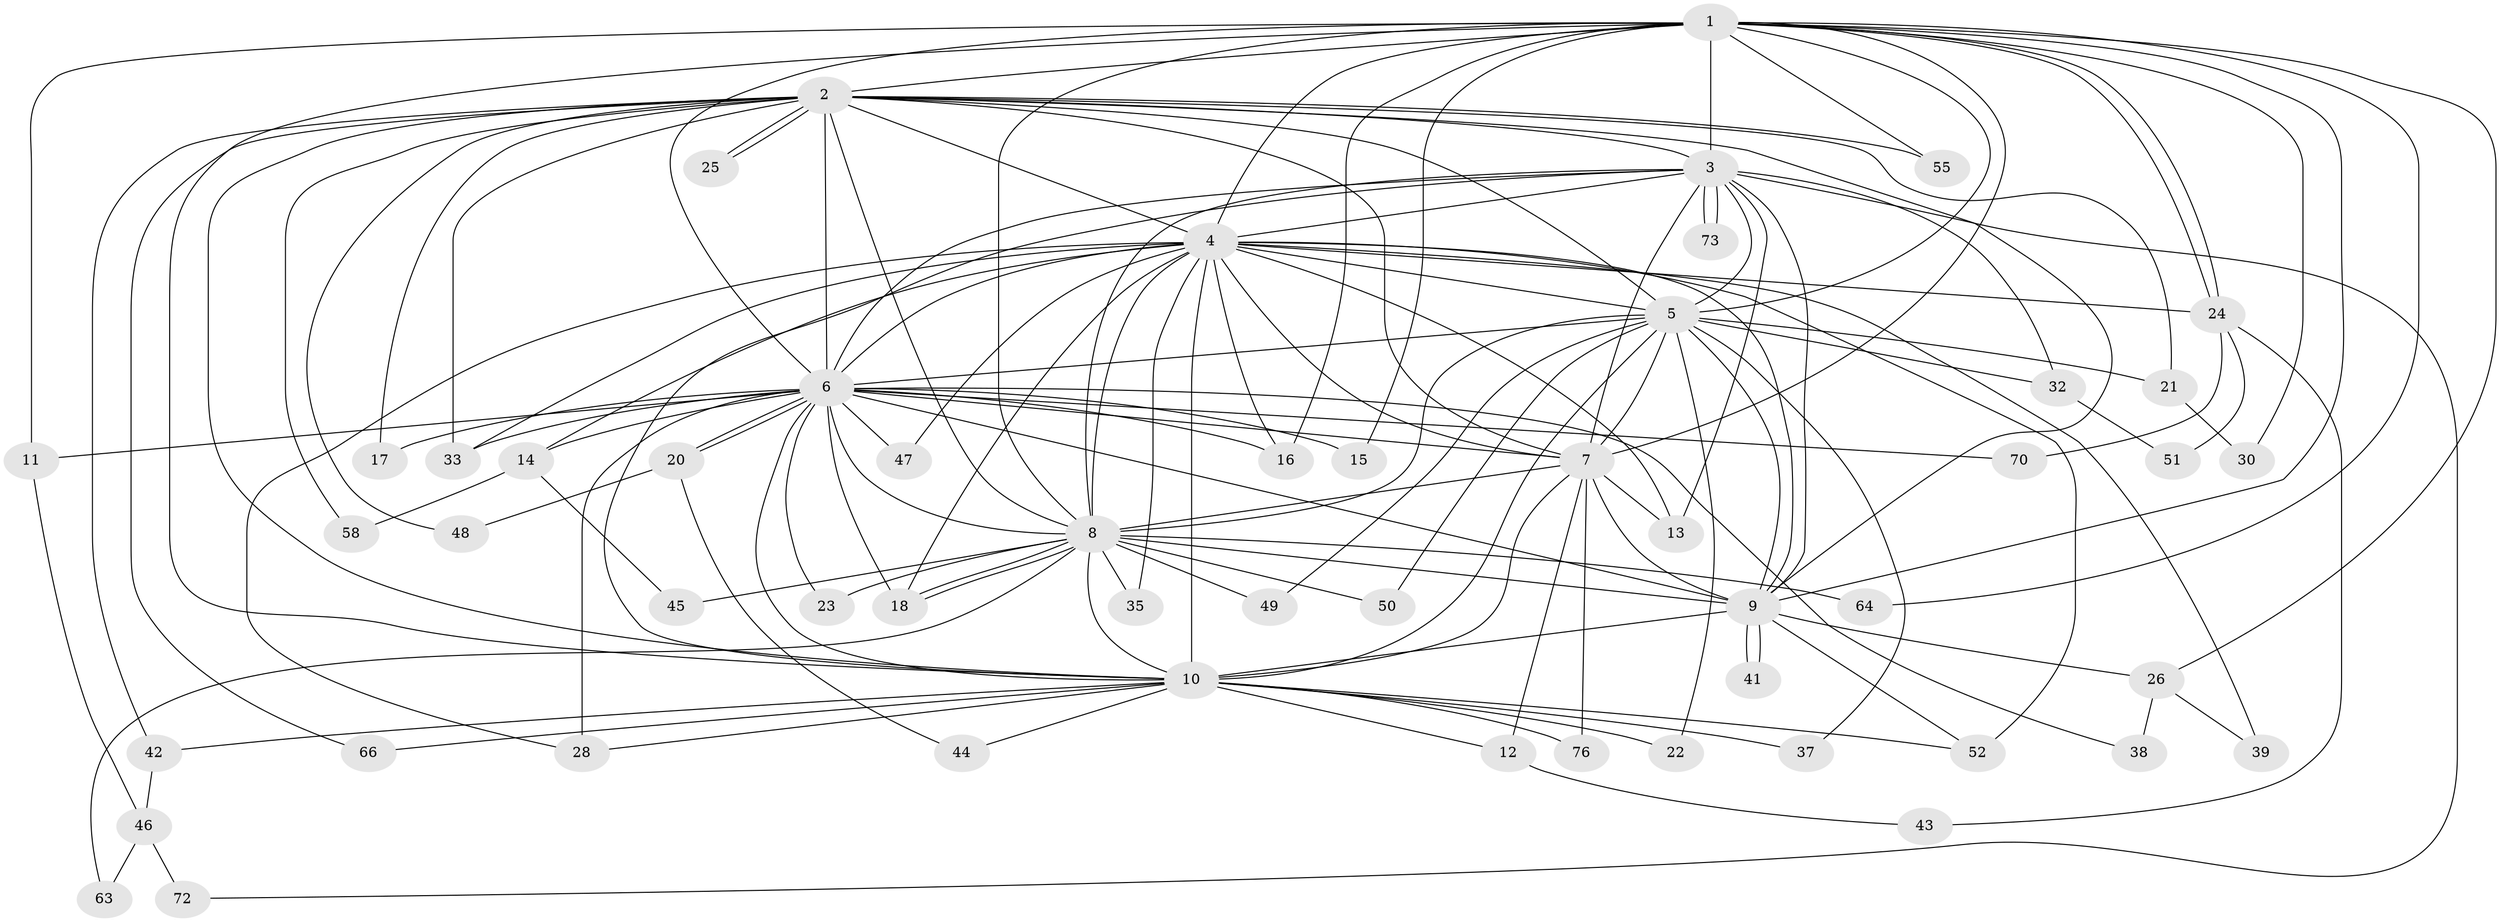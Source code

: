 // original degree distribution, {19: 0.02564102564102564, 20: 0.02564102564102564, 17: 0.02564102564102564, 25: 0.01282051282051282, 26: 0.01282051282051282, 14: 0.01282051282051282, 13: 0.01282051282051282, 3: 0.20512820512820512, 5: 0.02564102564102564, 2: 0.5641025641025641, 4: 0.0641025641025641, 6: 0.01282051282051282}
// Generated by graph-tools (version 1.1) at 2025/17/03/04/25 18:17:32]
// undirected, 54 vertices, 141 edges
graph export_dot {
graph [start="1"]
  node [color=gray90,style=filled];
  1;
  2;
  3;
  4 [super="+36+65+75+60+31+56+53+27"];
  5;
  6 [super="+19"];
  7 [super="+29"];
  8;
  9;
  10;
  11;
  12;
  13 [super="+62+54"];
  14;
  15;
  16 [super="+57+40"];
  17;
  18 [super="+67"];
  20;
  21;
  22;
  23;
  24;
  25;
  26;
  28;
  30;
  32;
  33 [super="+34"];
  35;
  37;
  38;
  39;
  41;
  42;
  43;
  44;
  45;
  46;
  47;
  48;
  49;
  50;
  51;
  52 [super="+78"];
  55;
  58;
  63;
  64;
  66;
  70;
  72;
  73;
  76;
  1 -- 2;
  1 -- 3;
  1 -- 4;
  1 -- 5;
  1 -- 6;
  1 -- 7;
  1 -- 8;
  1 -- 9;
  1 -- 10;
  1 -- 11;
  1 -- 15;
  1 -- 24;
  1 -- 24;
  1 -- 26;
  1 -- 30;
  1 -- 55;
  1 -- 64;
  1 -- 16 [weight=2];
  2 -- 3;
  2 -- 4 [weight=2];
  2 -- 5;
  2 -- 6;
  2 -- 7;
  2 -- 8;
  2 -- 9;
  2 -- 10;
  2 -- 17;
  2 -- 21;
  2 -- 25;
  2 -- 25;
  2 -- 33;
  2 -- 42;
  2 -- 48;
  2 -- 55;
  2 -- 58;
  2 -- 66;
  3 -- 4;
  3 -- 5;
  3 -- 6;
  3 -- 7 [weight=2];
  3 -- 8;
  3 -- 9;
  3 -- 10;
  3 -- 13 [weight=3];
  3 -- 32;
  3 -- 72;
  3 -- 73;
  3 -- 73;
  4 -- 5 [weight=3];
  4 -- 6 [weight=2];
  4 -- 7 [weight=2];
  4 -- 8 [weight=2];
  4 -- 9;
  4 -- 10 [weight=3];
  4 -- 13 [weight=2];
  4 -- 14;
  4 -- 16;
  4 -- 35;
  4 -- 39;
  4 -- 47;
  4 -- 28;
  4 -- 52 [weight=2];
  4 -- 24;
  4 -- 18;
  4 -- 33;
  5 -- 6;
  5 -- 7;
  5 -- 8;
  5 -- 9;
  5 -- 10;
  5 -- 21;
  5 -- 22;
  5 -- 32;
  5 -- 37;
  5 -- 49;
  5 -- 50;
  6 -- 7;
  6 -- 8;
  6 -- 9;
  6 -- 10;
  6 -- 11;
  6 -- 14 [weight=2];
  6 -- 15;
  6 -- 16 [weight=2];
  6 -- 17;
  6 -- 20;
  6 -- 20;
  6 -- 23;
  6 -- 28;
  6 -- 33;
  6 -- 38;
  6 -- 47;
  6 -- 70;
  6 -- 18;
  7 -- 8;
  7 -- 9;
  7 -- 10;
  7 -- 12;
  7 -- 76;
  7 -- 13;
  8 -- 9;
  8 -- 10;
  8 -- 18;
  8 -- 18;
  8 -- 23;
  8 -- 35;
  8 -- 45;
  8 -- 49;
  8 -- 50;
  8 -- 63;
  8 -- 64;
  9 -- 10;
  9 -- 26;
  9 -- 41;
  9 -- 41;
  9 -- 52;
  10 -- 12;
  10 -- 22;
  10 -- 28;
  10 -- 37;
  10 -- 42;
  10 -- 44;
  10 -- 52;
  10 -- 66;
  10 -- 76;
  11 -- 46;
  12 -- 43;
  14 -- 45;
  14 -- 58;
  20 -- 44;
  20 -- 48;
  21 -- 30;
  24 -- 43;
  24 -- 51;
  24 -- 70;
  26 -- 38;
  26 -- 39;
  32 -- 51;
  42 -- 46;
  46 -- 63;
  46 -- 72;
}
